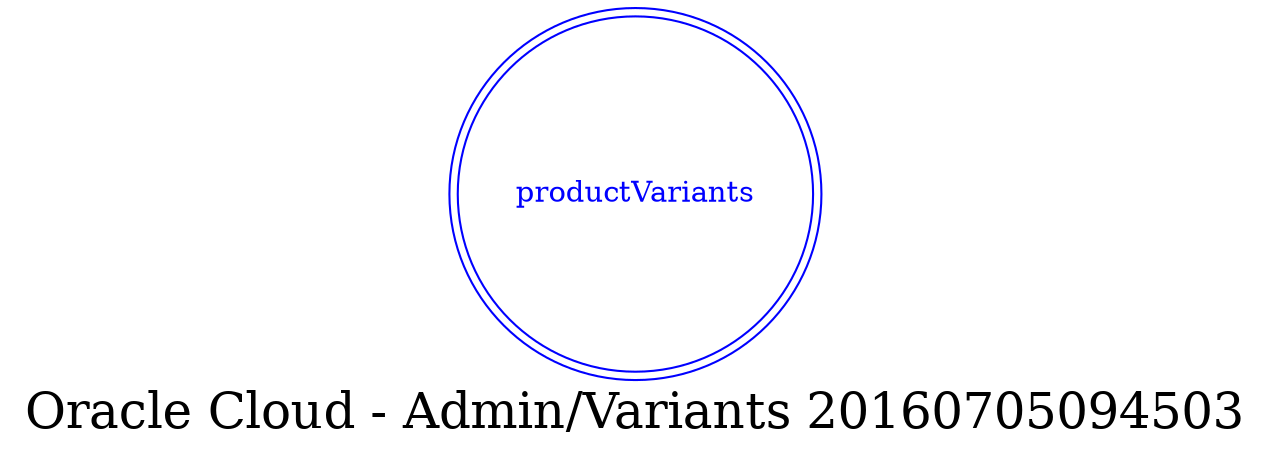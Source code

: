 digraph LexiconGraph {
graph[label="Oracle Cloud - Admin/Variants 20160705094503", fontsize=24]
splines=true
"productVariants" [color=blue, fontcolor=blue, shape=doublecircle]
}
